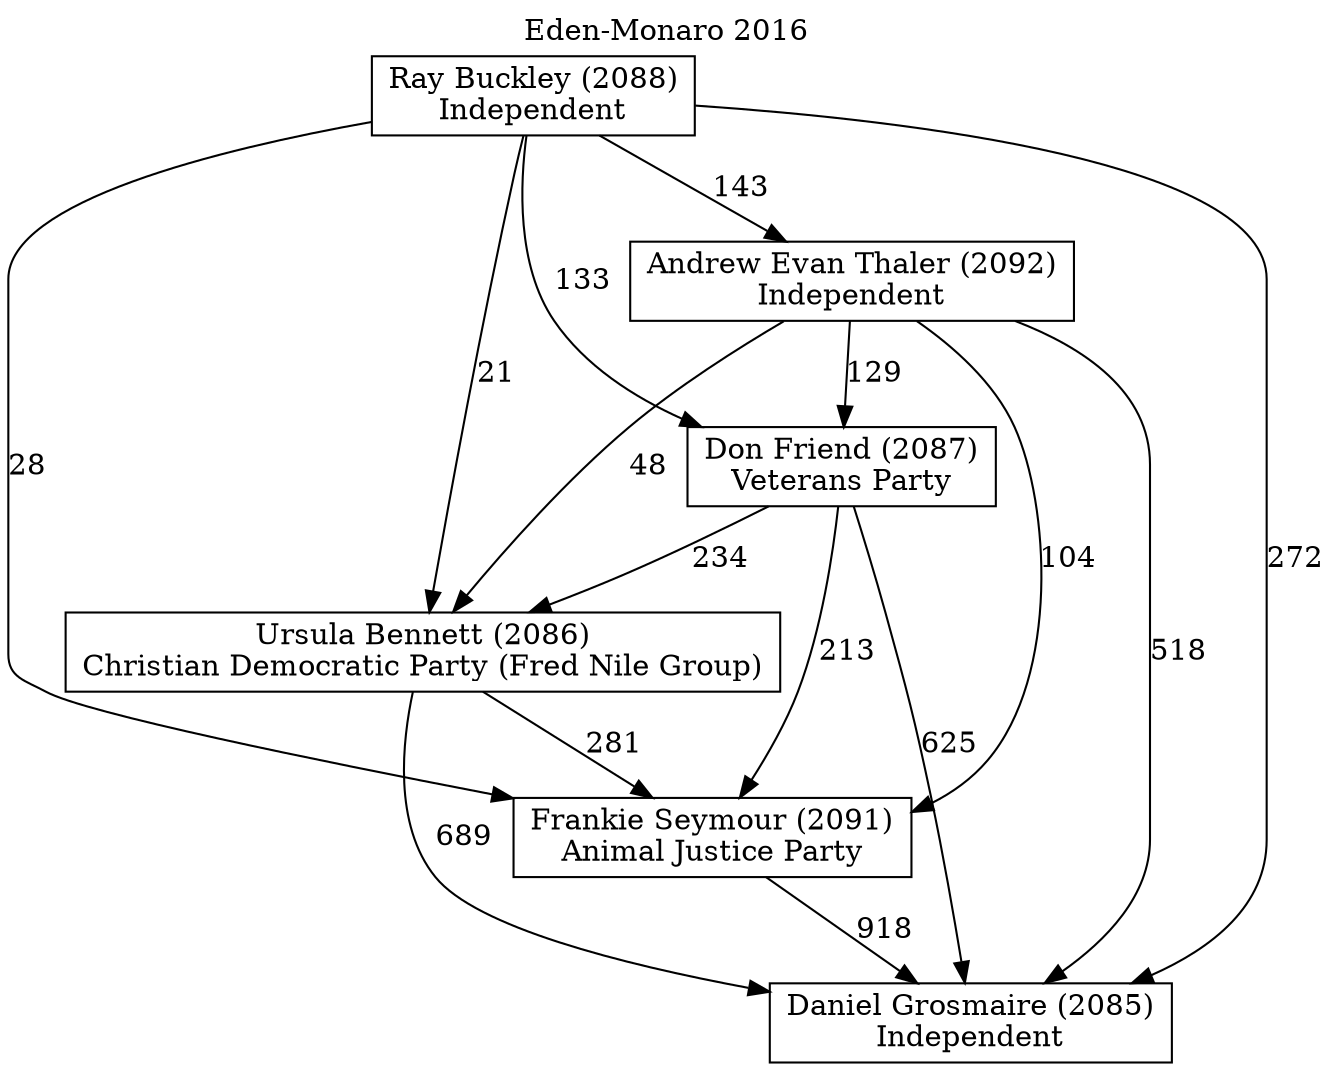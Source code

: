 // House preference flow
digraph "Daniel Grosmaire (2085)_Eden-Monaro_2016" {
	graph [label="Eden-Monaro 2016" labelloc=t mclimit=10]
	node [shape=box]
	"Andrew Evan Thaler (2092)" [label="Andrew Evan Thaler (2092)
Independent"]
	"Daniel Grosmaire (2085)" [label="Daniel Grosmaire (2085)
Independent"]
	"Don Friend (2087)" [label="Don Friend (2087)
Veterans Party"]
	"Frankie Seymour (2091)" [label="Frankie Seymour (2091)
Animal Justice Party"]
	"Ray Buckley (2088)" [label="Ray Buckley (2088)
Independent"]
	"Ursula Bennett (2086)" [label="Ursula Bennett (2086)
Christian Democratic Party (Fred Nile Group)"]
	"Andrew Evan Thaler (2092)" -> "Daniel Grosmaire (2085)" [label=518]
	"Andrew Evan Thaler (2092)" -> "Don Friend (2087)" [label=129]
	"Andrew Evan Thaler (2092)" -> "Frankie Seymour (2091)" [label=104]
	"Andrew Evan Thaler (2092)" -> "Ursula Bennett (2086)" [label=48]
	"Don Friend (2087)" -> "Daniel Grosmaire (2085)" [label=625]
	"Don Friend (2087)" -> "Frankie Seymour (2091)" [label=213]
	"Don Friend (2087)" -> "Ursula Bennett (2086)" [label=234]
	"Frankie Seymour (2091)" -> "Daniel Grosmaire (2085)" [label=918]
	"Ray Buckley (2088)" -> "Andrew Evan Thaler (2092)" [label=143]
	"Ray Buckley (2088)" -> "Daniel Grosmaire (2085)" [label=272]
	"Ray Buckley (2088)" -> "Don Friend (2087)" [label=133]
	"Ray Buckley (2088)" -> "Frankie Seymour (2091)" [label=28]
	"Ray Buckley (2088)" -> "Ursula Bennett (2086)" [label=21]
	"Ursula Bennett (2086)" -> "Daniel Grosmaire (2085)" [label=689]
	"Ursula Bennett (2086)" -> "Frankie Seymour (2091)" [label=281]
}
